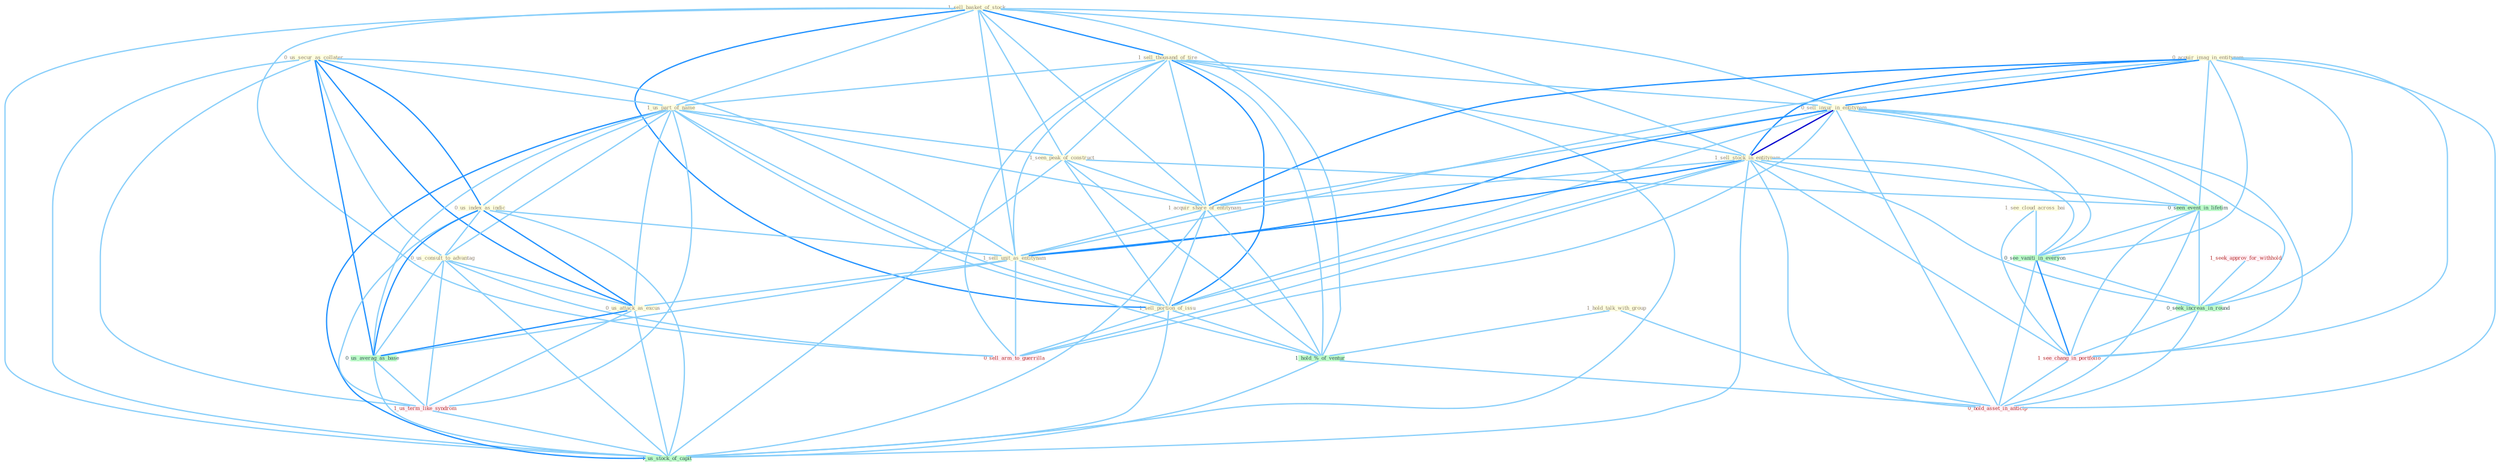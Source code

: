 Graph G{ 
    node
    [shape=polygon,style=filled,width=.5,height=.06,color="#BDFCC9",fixedsize=true,fontsize=4,
    fontcolor="#2f4f4f"];
    {node
    [color="#ffffe0", fontcolor="#8b7d6b"] "1_sell_basket_of_stock " "0_us_secur_as_collater " "1_sell_thousand_of_tire " "1_us_part_of_name " "1_see_cloud_across_bai " "0_acquir_imag_in_entitynam " "1_seen_peak_of_construct " "0_sell_insur_in_entitynam " "1_hold_talk_with_group " "1_sell_stock_in_entitynam " "1_acquir_share_of_entitynam " "0_us_index_as_indic " "1_sell_unit_as_entitynam " "0_us_consult_to_advantag " "0_us_attack_as_excus " "1_sell_portion_of_issu "}
{node [color="#fff0f5", fontcolor="#b22222"] "1_us_term_like_syndrom " "1_seek_approv_for_withhold " "0_sell_arm_to_guerrilla " "1_see_chang_in_portfolio " "0_hold_asset_in_anticip "}
edge [color="#B0E2FF"];

	"1_sell_basket_of_stock " -- "1_sell_thousand_of_tire " [w="2", color="#1e90ff" , len=0.8];
	"1_sell_basket_of_stock " -- "1_us_part_of_name " [w="1", color="#87cefa" ];
	"1_sell_basket_of_stock " -- "1_seen_peak_of_construct " [w="1", color="#87cefa" ];
	"1_sell_basket_of_stock " -- "0_sell_insur_in_entitynam " [w="1", color="#87cefa" ];
	"1_sell_basket_of_stock " -- "1_sell_stock_in_entitynam " [w="1", color="#87cefa" ];
	"1_sell_basket_of_stock " -- "1_acquir_share_of_entitynam " [w="1", color="#87cefa" ];
	"1_sell_basket_of_stock " -- "1_sell_unit_as_entitynam " [w="1", color="#87cefa" ];
	"1_sell_basket_of_stock " -- "1_sell_portion_of_issu " [w="2", color="#1e90ff" , len=0.8];
	"1_sell_basket_of_stock " -- "1_hold_%_of_ventur " [w="1", color="#87cefa" ];
	"1_sell_basket_of_stock " -- "0_sell_arm_to_guerrilla " [w="1", color="#87cefa" ];
	"1_sell_basket_of_stock " -- "1_us_stock_of_capit " [w="1", color="#87cefa" ];
	"0_us_secur_as_collater " -- "1_us_part_of_name " [w="1", color="#87cefa" ];
	"0_us_secur_as_collater " -- "0_us_index_as_indic " [w="2", color="#1e90ff" , len=0.8];
	"0_us_secur_as_collater " -- "1_sell_unit_as_entitynam " [w="1", color="#87cefa" ];
	"0_us_secur_as_collater " -- "0_us_consult_to_advantag " [w="1", color="#87cefa" ];
	"0_us_secur_as_collater " -- "0_us_attack_as_excus " [w="2", color="#1e90ff" , len=0.8];
	"0_us_secur_as_collater " -- "0_us_averag_as_base " [w="2", color="#1e90ff" , len=0.8];
	"0_us_secur_as_collater " -- "1_us_term_like_syndrom " [w="1", color="#87cefa" ];
	"0_us_secur_as_collater " -- "1_us_stock_of_capit " [w="1", color="#87cefa" ];
	"1_sell_thousand_of_tire " -- "1_us_part_of_name " [w="1", color="#87cefa" ];
	"1_sell_thousand_of_tire " -- "1_seen_peak_of_construct " [w="1", color="#87cefa" ];
	"1_sell_thousand_of_tire " -- "0_sell_insur_in_entitynam " [w="1", color="#87cefa" ];
	"1_sell_thousand_of_tire " -- "1_sell_stock_in_entitynam " [w="1", color="#87cefa" ];
	"1_sell_thousand_of_tire " -- "1_acquir_share_of_entitynam " [w="1", color="#87cefa" ];
	"1_sell_thousand_of_tire " -- "1_sell_unit_as_entitynam " [w="1", color="#87cefa" ];
	"1_sell_thousand_of_tire " -- "1_sell_portion_of_issu " [w="2", color="#1e90ff" , len=0.8];
	"1_sell_thousand_of_tire " -- "1_hold_%_of_ventur " [w="1", color="#87cefa" ];
	"1_sell_thousand_of_tire " -- "0_sell_arm_to_guerrilla " [w="1", color="#87cefa" ];
	"1_sell_thousand_of_tire " -- "1_us_stock_of_capit " [w="1", color="#87cefa" ];
	"1_us_part_of_name " -- "1_seen_peak_of_construct " [w="1", color="#87cefa" ];
	"1_us_part_of_name " -- "1_acquir_share_of_entitynam " [w="1", color="#87cefa" ];
	"1_us_part_of_name " -- "0_us_index_as_indic " [w="1", color="#87cefa" ];
	"1_us_part_of_name " -- "0_us_consult_to_advantag " [w="1", color="#87cefa" ];
	"1_us_part_of_name " -- "0_us_attack_as_excus " [w="1", color="#87cefa" ];
	"1_us_part_of_name " -- "1_sell_portion_of_issu " [w="1", color="#87cefa" ];
	"1_us_part_of_name " -- "0_us_averag_as_base " [w="1", color="#87cefa" ];
	"1_us_part_of_name " -- "1_us_term_like_syndrom " [w="1", color="#87cefa" ];
	"1_us_part_of_name " -- "1_hold_%_of_ventur " [w="1", color="#87cefa" ];
	"1_us_part_of_name " -- "1_us_stock_of_capit " [w="2", color="#1e90ff" , len=0.8];
	"1_see_cloud_across_bai " -- "0_see_vaniti_in_everyon " [w="1", color="#87cefa" ];
	"1_see_cloud_across_bai " -- "1_see_chang_in_portfolio " [w="1", color="#87cefa" ];
	"0_acquir_imag_in_entitynam " -- "0_sell_insur_in_entitynam " [w="2", color="#1e90ff" , len=0.8];
	"0_acquir_imag_in_entitynam " -- "1_sell_stock_in_entitynam " [w="2", color="#1e90ff" , len=0.8];
	"0_acquir_imag_in_entitynam " -- "1_acquir_share_of_entitynam " [w="2", color="#1e90ff" , len=0.8];
	"0_acquir_imag_in_entitynam " -- "1_sell_unit_as_entitynam " [w="1", color="#87cefa" ];
	"0_acquir_imag_in_entitynam " -- "0_seen_event_in_lifetim " [w="1", color="#87cefa" ];
	"0_acquir_imag_in_entitynam " -- "0_see_vaniti_in_everyon " [w="1", color="#87cefa" ];
	"0_acquir_imag_in_entitynam " -- "0_seek_increas_in_round " [w="1", color="#87cefa" ];
	"0_acquir_imag_in_entitynam " -- "1_see_chang_in_portfolio " [w="1", color="#87cefa" ];
	"0_acquir_imag_in_entitynam " -- "0_hold_asset_in_anticip " [w="1", color="#87cefa" ];
	"1_seen_peak_of_construct " -- "1_acquir_share_of_entitynam " [w="1", color="#87cefa" ];
	"1_seen_peak_of_construct " -- "1_sell_portion_of_issu " [w="1", color="#87cefa" ];
	"1_seen_peak_of_construct " -- "0_seen_event_in_lifetim " [w="1", color="#87cefa" ];
	"1_seen_peak_of_construct " -- "1_hold_%_of_ventur " [w="1", color="#87cefa" ];
	"1_seen_peak_of_construct " -- "1_us_stock_of_capit " [w="1", color="#87cefa" ];
	"0_sell_insur_in_entitynam " -- "1_sell_stock_in_entitynam " [w="3", color="#0000cd" , len=0.6];
	"0_sell_insur_in_entitynam " -- "1_acquir_share_of_entitynam " [w="1", color="#87cefa" ];
	"0_sell_insur_in_entitynam " -- "1_sell_unit_as_entitynam " [w="2", color="#1e90ff" , len=0.8];
	"0_sell_insur_in_entitynam " -- "1_sell_portion_of_issu " [w="1", color="#87cefa" ];
	"0_sell_insur_in_entitynam " -- "0_seen_event_in_lifetim " [w="1", color="#87cefa" ];
	"0_sell_insur_in_entitynam " -- "0_see_vaniti_in_everyon " [w="1", color="#87cefa" ];
	"0_sell_insur_in_entitynam " -- "0_sell_arm_to_guerrilla " [w="1", color="#87cefa" ];
	"0_sell_insur_in_entitynam " -- "0_seek_increas_in_round " [w="1", color="#87cefa" ];
	"0_sell_insur_in_entitynam " -- "1_see_chang_in_portfolio " [w="1", color="#87cefa" ];
	"0_sell_insur_in_entitynam " -- "0_hold_asset_in_anticip " [w="1", color="#87cefa" ];
	"1_hold_talk_with_group " -- "1_hold_%_of_ventur " [w="1", color="#87cefa" ];
	"1_hold_talk_with_group " -- "0_hold_asset_in_anticip " [w="1", color="#87cefa" ];
	"1_sell_stock_in_entitynam " -- "1_acquir_share_of_entitynam " [w="1", color="#87cefa" ];
	"1_sell_stock_in_entitynam " -- "1_sell_unit_as_entitynam " [w="2", color="#1e90ff" , len=0.8];
	"1_sell_stock_in_entitynam " -- "1_sell_portion_of_issu " [w="1", color="#87cefa" ];
	"1_sell_stock_in_entitynam " -- "0_seen_event_in_lifetim " [w="1", color="#87cefa" ];
	"1_sell_stock_in_entitynam " -- "0_see_vaniti_in_everyon " [w="1", color="#87cefa" ];
	"1_sell_stock_in_entitynam " -- "0_sell_arm_to_guerrilla " [w="1", color="#87cefa" ];
	"1_sell_stock_in_entitynam " -- "0_seek_increas_in_round " [w="1", color="#87cefa" ];
	"1_sell_stock_in_entitynam " -- "1_us_stock_of_capit " [w="1", color="#87cefa" ];
	"1_sell_stock_in_entitynam " -- "1_see_chang_in_portfolio " [w="1", color="#87cefa" ];
	"1_sell_stock_in_entitynam " -- "0_hold_asset_in_anticip " [w="1", color="#87cefa" ];
	"1_acquir_share_of_entitynam " -- "1_sell_unit_as_entitynam " [w="1", color="#87cefa" ];
	"1_acquir_share_of_entitynam " -- "1_sell_portion_of_issu " [w="1", color="#87cefa" ];
	"1_acquir_share_of_entitynam " -- "1_hold_%_of_ventur " [w="1", color="#87cefa" ];
	"1_acquir_share_of_entitynam " -- "1_us_stock_of_capit " [w="1", color="#87cefa" ];
	"0_us_index_as_indic " -- "1_sell_unit_as_entitynam " [w="1", color="#87cefa" ];
	"0_us_index_as_indic " -- "0_us_consult_to_advantag " [w="1", color="#87cefa" ];
	"0_us_index_as_indic " -- "0_us_attack_as_excus " [w="2", color="#1e90ff" , len=0.8];
	"0_us_index_as_indic " -- "0_us_averag_as_base " [w="2", color="#1e90ff" , len=0.8];
	"0_us_index_as_indic " -- "1_us_term_like_syndrom " [w="1", color="#87cefa" ];
	"0_us_index_as_indic " -- "1_us_stock_of_capit " [w="1", color="#87cefa" ];
	"1_sell_unit_as_entitynam " -- "0_us_attack_as_excus " [w="1", color="#87cefa" ];
	"1_sell_unit_as_entitynam " -- "1_sell_portion_of_issu " [w="1", color="#87cefa" ];
	"1_sell_unit_as_entitynam " -- "0_us_averag_as_base " [w="1", color="#87cefa" ];
	"1_sell_unit_as_entitynam " -- "0_sell_arm_to_guerrilla " [w="1", color="#87cefa" ];
	"0_us_consult_to_advantag " -- "0_us_attack_as_excus " [w="1", color="#87cefa" ];
	"0_us_consult_to_advantag " -- "0_us_averag_as_base " [w="1", color="#87cefa" ];
	"0_us_consult_to_advantag " -- "1_us_term_like_syndrom " [w="1", color="#87cefa" ];
	"0_us_consult_to_advantag " -- "0_sell_arm_to_guerrilla " [w="1", color="#87cefa" ];
	"0_us_consult_to_advantag " -- "1_us_stock_of_capit " [w="1", color="#87cefa" ];
	"0_us_attack_as_excus " -- "0_us_averag_as_base " [w="2", color="#1e90ff" , len=0.8];
	"0_us_attack_as_excus " -- "1_us_term_like_syndrom " [w="1", color="#87cefa" ];
	"0_us_attack_as_excus " -- "1_us_stock_of_capit " [w="1", color="#87cefa" ];
	"1_sell_portion_of_issu " -- "1_hold_%_of_ventur " [w="1", color="#87cefa" ];
	"1_sell_portion_of_issu " -- "0_sell_arm_to_guerrilla " [w="1", color="#87cefa" ];
	"1_sell_portion_of_issu " -- "1_us_stock_of_capit " [w="1", color="#87cefa" ];
	"0_seen_event_in_lifetim " -- "0_see_vaniti_in_everyon " [w="1", color="#87cefa" ];
	"0_seen_event_in_lifetim " -- "0_seek_increas_in_round " [w="1", color="#87cefa" ];
	"0_seen_event_in_lifetim " -- "1_see_chang_in_portfolio " [w="1", color="#87cefa" ];
	"0_seen_event_in_lifetim " -- "0_hold_asset_in_anticip " [w="1", color="#87cefa" ];
	"0_us_averag_as_base " -- "1_us_term_like_syndrom " [w="1", color="#87cefa" ];
	"0_us_averag_as_base " -- "1_us_stock_of_capit " [w="1", color="#87cefa" ];
	"1_us_term_like_syndrom " -- "1_us_stock_of_capit " [w="1", color="#87cefa" ];
	"1_seek_approv_for_withhold " -- "0_seek_increas_in_round " [w="1", color="#87cefa" ];
	"1_hold_%_of_ventur " -- "1_us_stock_of_capit " [w="1", color="#87cefa" ];
	"1_hold_%_of_ventur " -- "0_hold_asset_in_anticip " [w="1", color="#87cefa" ];
	"0_see_vaniti_in_everyon " -- "0_seek_increas_in_round " [w="1", color="#87cefa" ];
	"0_see_vaniti_in_everyon " -- "1_see_chang_in_portfolio " [w="2", color="#1e90ff" , len=0.8];
	"0_see_vaniti_in_everyon " -- "0_hold_asset_in_anticip " [w="1", color="#87cefa" ];
	"0_seek_increas_in_round " -- "1_see_chang_in_portfolio " [w="1", color="#87cefa" ];
	"0_seek_increas_in_round " -- "0_hold_asset_in_anticip " [w="1", color="#87cefa" ];
	"1_see_chang_in_portfolio " -- "0_hold_asset_in_anticip " [w="1", color="#87cefa" ];
}
